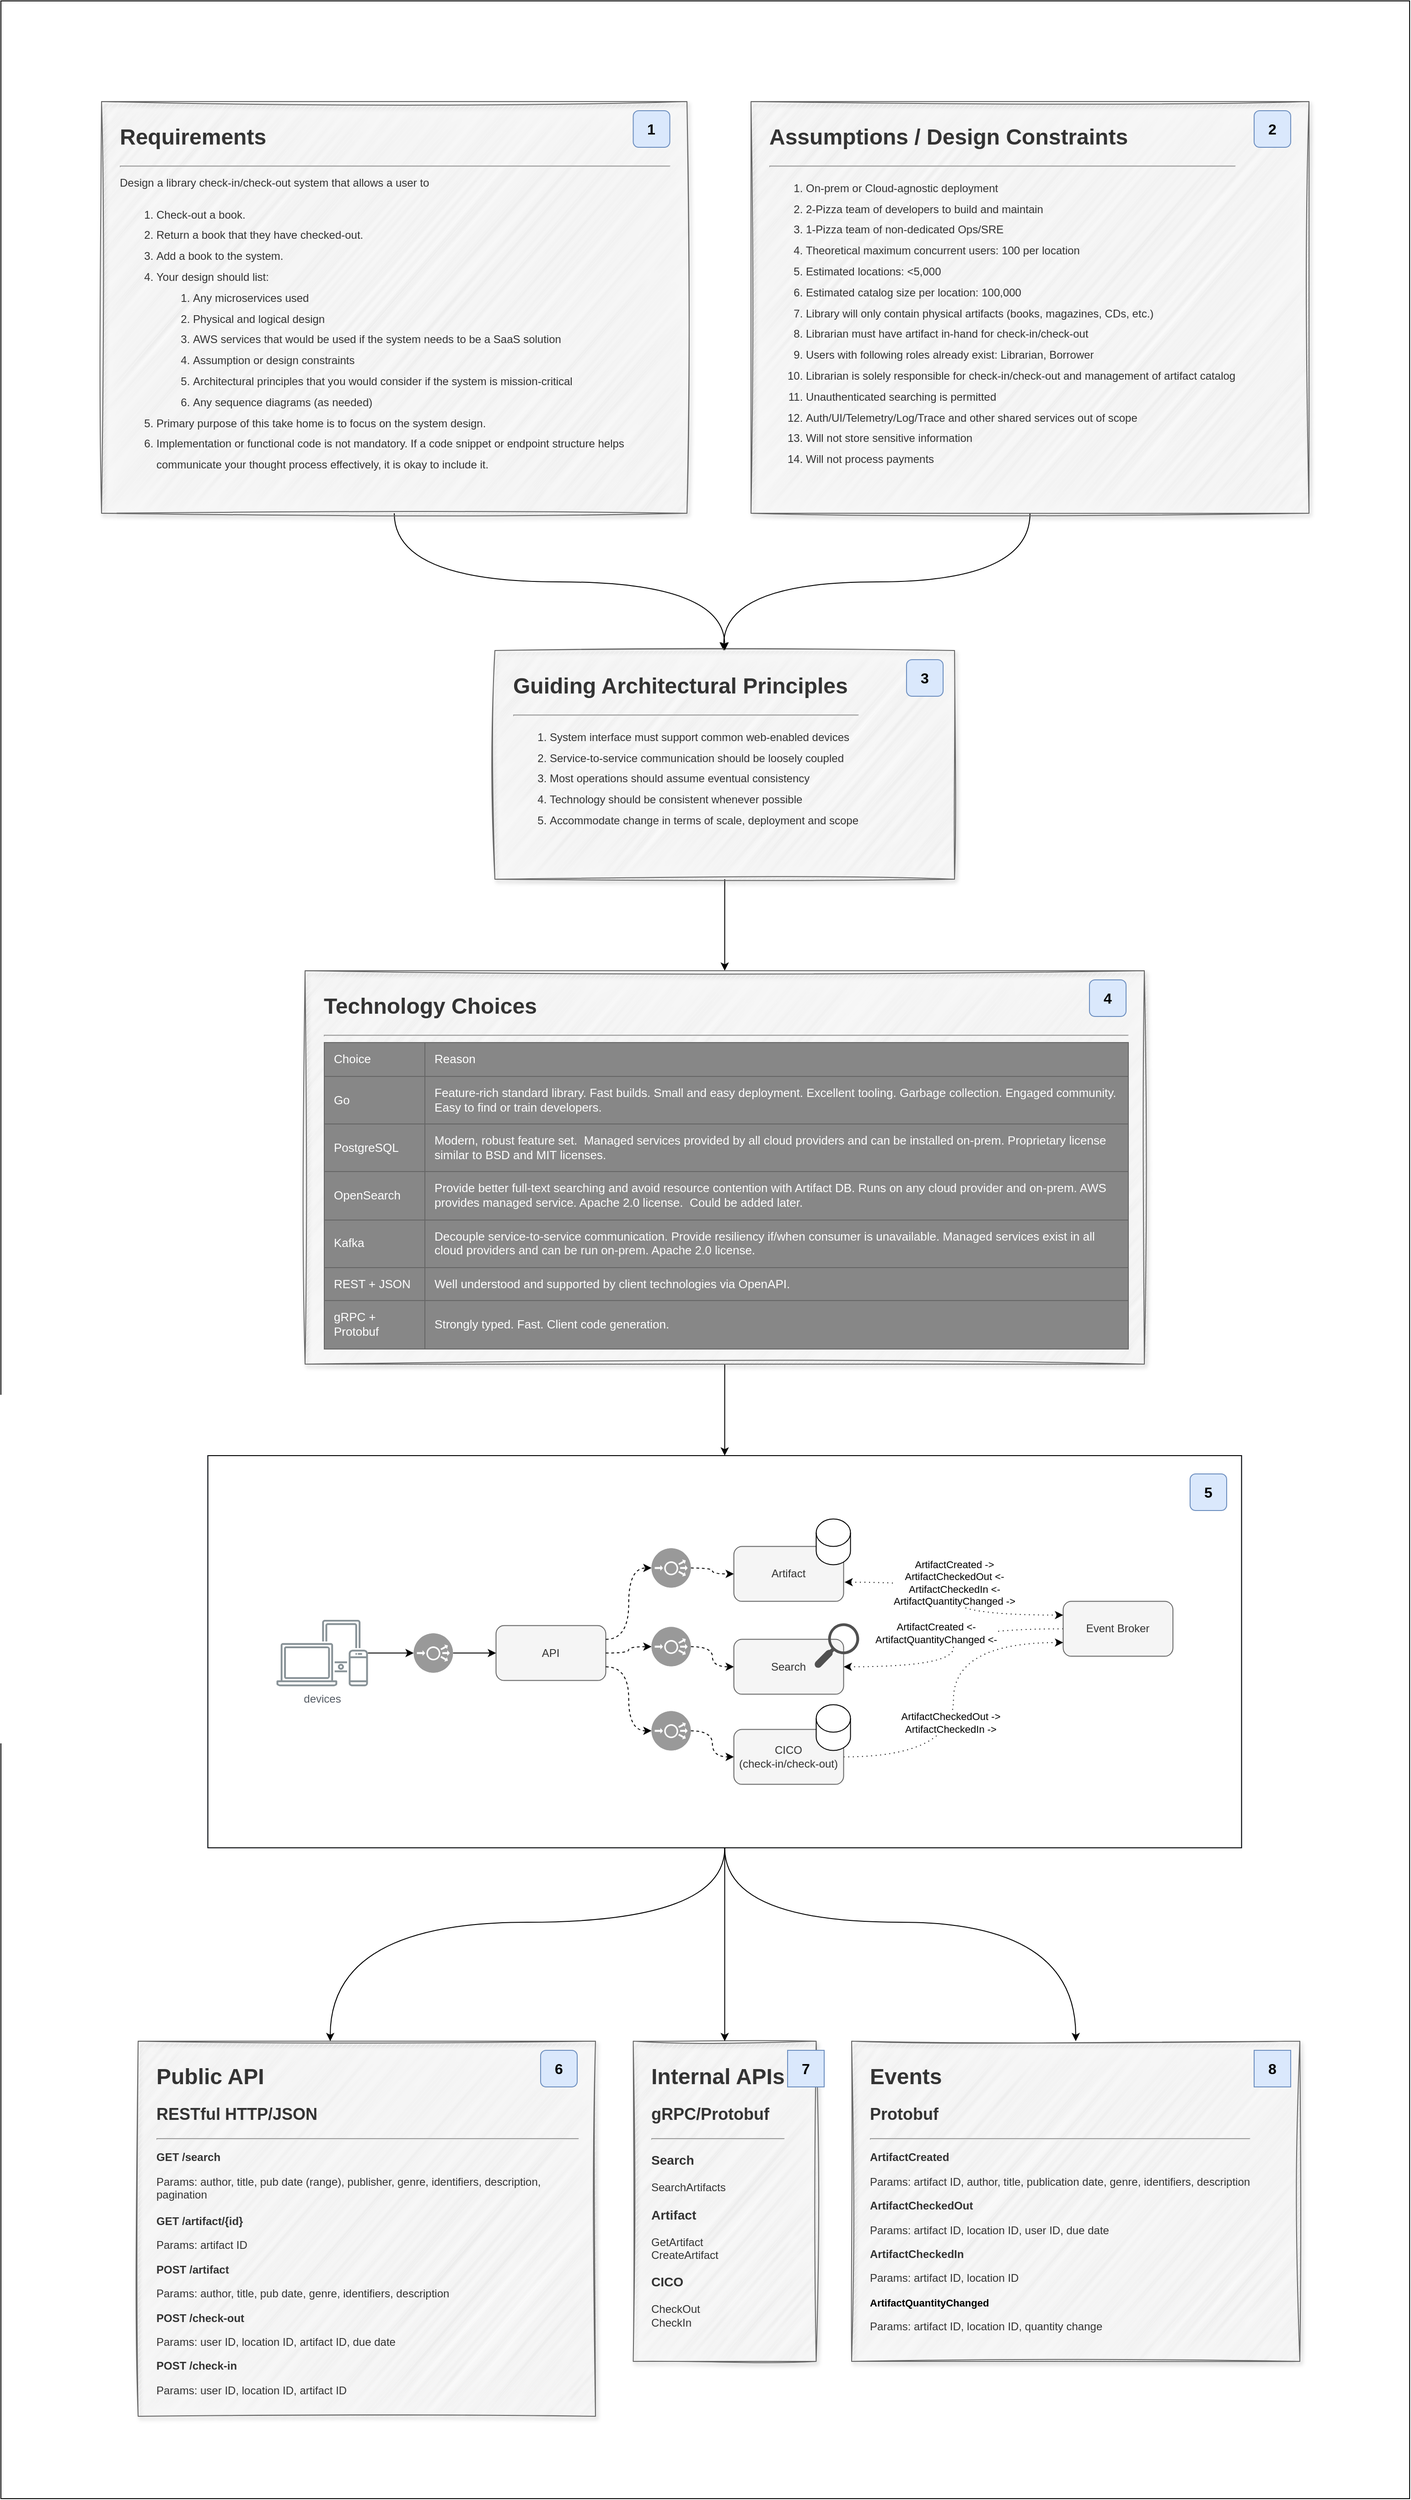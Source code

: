 <mxfile version="24.4.13" type="device">
  <diagram name="Page-1" id="MZ8YIJEJc7a9zGTdz512">
    <mxGraphModel dx="2842" dy="2750" grid="1" gridSize="10" guides="1" tooltips="1" connect="1" arrows="1" fold="1" page="0" pageScale="1" pageWidth="850" pageHeight="1100" math="0" shadow="0">
      <root>
        <mxCell id="0" />
        <mxCell id="1" parent="0" />
        <mxCell id="mA8gnF-v55lTjOpts5ZO-1" value="" style="rounded=0;whiteSpace=wrap;html=1;" vertex="1" parent="1">
          <mxGeometry x="-430" y="-1440" width="1540" height="2730" as="geometry" />
        </mxCell>
        <mxCell id="-OmvhLp6NM_Bl8NiSrqF-47" value="&lt;h1 style=&quot;margin-top: 0px;&quot;&gt;Public API&amp;nbsp;&lt;/h1&gt;&lt;h2 style=&quot;margin-top: 0px;&quot;&gt;RESTful HTTP/JSON&lt;/h2&gt;&lt;div&gt;&lt;hr&gt;&lt;/div&gt;&lt;p&gt;&lt;b&gt;GET /search&lt;/b&gt;&lt;/p&gt;&lt;p&gt;Params: author, title, pub date (range), publisher, genre, identifiers, description, pagination&lt;br&gt;&lt;b style=&quot;background-color: initial;&quot;&gt;&lt;br&gt;GET /artifact/{id}&lt;/b&gt;&lt;br&gt;&lt;/p&gt;&lt;p&gt;Params: artifact ID&lt;/p&gt;&lt;p&gt;&lt;b&gt;POST /artifact&lt;/b&gt;&lt;/p&gt;&lt;p&gt;Params: author, title, pub date, genre, identifiers, description&lt;/p&gt;&lt;p&gt;&lt;b&gt;POST /check-out&lt;/b&gt;&lt;/p&gt;&lt;p&gt;&lt;span style=&quot;background-color: initial;&quot;&gt;Params: user ID, location ID, artifact ID, due date&lt;/span&gt;&lt;/p&gt;&lt;p&gt;&lt;b&gt;POST /check-in&lt;/b&gt;&lt;/p&gt;&lt;p&gt;Params: user ID, location ID, artifact ID&lt;/p&gt;" style="text;html=1;whiteSpace=wrap;overflow=hidden;rounded=0;fillColor=#f5f5f5;fontColor=#333333;strokeColor=#666666;spacing=20;textShadow=0;sketch=1;curveFitting=1;jiggle=2;shadow=1;" parent="1" vertex="1">
          <mxGeometry x="-280" y="790" width="500" height="410" as="geometry" />
        </mxCell>
        <mxCell id="-OmvhLp6NM_Bl8NiSrqF-68" value="&lt;h1 style=&quot;margin-top: 0px;&quot;&gt;Events&lt;/h1&gt;&lt;h2&gt;Protobuf&lt;/h2&gt;&lt;div&gt;&lt;hr&gt;&lt;/div&gt;&lt;p&gt;&lt;span style=&quot;background-color: initial;&quot;&gt;&lt;b&gt;ArtifactCreated&lt;/b&gt;&lt;/span&gt;&lt;/p&gt;&lt;p&gt;Params: artifact ID, author, title, publication date, genre, identifiers, description&lt;/p&gt;&lt;p&gt;&lt;b&gt;ArtifactCheckedOut&lt;/b&gt;&lt;/p&gt;&lt;p&gt;Params: artifact ID, location ID, user ID, due date&lt;/p&gt;&lt;p&gt;&lt;b&gt;ArtifactCheckedIn&lt;/b&gt;&lt;/p&gt;&lt;p&gt;Params: artifact ID, location ID&lt;/p&gt;&lt;p&gt;&lt;span style=&quot;color: rgb(0, 0, 0); font-size: 11px; text-align: center; text-wrap: nowrap;&quot;&gt;&lt;b&gt;ArtifactQuantityChanged&lt;/b&gt;&lt;/span&gt;&lt;br&gt;&lt;/p&gt;&lt;p&gt;Params: artifact ID, location ID, quantity change&lt;/p&gt;&lt;p&gt;&lt;br&gt;&lt;/p&gt;" style="text;html=1;whiteSpace=wrap;overflow=hidden;rounded=0;fillColor=#f5f5f5;fontColor=#333333;strokeColor=#666666;spacing=20;textShadow=0;sketch=1;curveFitting=1;jiggle=2;shadow=1;" parent="1" vertex="1">
          <mxGeometry x="500" y="790" width="490" height="350" as="geometry" />
        </mxCell>
        <mxCell id="f_odaAdMrCo4jeUukqdo-2" value="&lt;h1 style=&quot;margin-top: 0px;&quot;&gt;Internal APIs&lt;/h1&gt;&lt;h2 style=&quot;margin-top: 0px;&quot;&gt;gRPC/Protobuf&lt;/h2&gt;&lt;div&gt;&lt;hr&gt;&lt;/div&gt;&lt;h3&gt;&lt;span style=&quot;background-color: initial;&quot;&gt;&lt;b&gt;Search&lt;/b&gt;&lt;/span&gt;&lt;/h3&gt;&lt;p&gt;SearchArtifacts&lt;/p&gt;&lt;h3&gt;Artifact&lt;/h3&gt;&lt;p&gt;GetArtifact&lt;br&gt;CreateArtifact&lt;/p&gt;&lt;h3&gt;CICO&lt;/h3&gt;&lt;div&gt;CheckOut&lt;br&gt;CheckIn&lt;br&gt;&lt;/div&gt;" style="text;html=1;whiteSpace=wrap;overflow=hidden;rounded=0;fillColor=#f5f5f5;fontColor=#333333;strokeColor=#666666;spacing=20;textShadow=0;sketch=1;curveFitting=1;jiggle=2;shadow=1;" parent="1" vertex="1">
          <mxGeometry x="261.25" y="790" width="200" height="350" as="geometry" />
        </mxCell>
        <mxCell id="4l7gKbBttLKxKIAzn7MV-4" style="edgeStyle=orthogonalEdgeStyle;rounded=0;orthogonalLoop=1;jettySize=auto;html=1;exitX=0.5;exitY=1;exitDx=0;exitDy=0;curved=1;" parent="1" source="f_odaAdMrCo4jeUukqdo-14" edge="1">
          <mxGeometry relative="1" as="geometry">
            <mxPoint x="360" y="-730" as="targetPoint" />
          </mxGeometry>
        </mxCell>
        <mxCell id="f_odaAdMrCo4jeUukqdo-14" value="&lt;h1 style=&quot;margin-top: 0px;&quot;&gt;&lt;span style=&quot;background-color: initial;&quot;&gt;Assumptions / Design Constraints&lt;/span&gt;&lt;br&gt;&lt;/h1&gt;&lt;div&gt;&lt;hr&gt;&lt;/div&gt;&lt;p&gt;&lt;/p&gt;&lt;ol style=&quot;line-height: 190%;&quot;&gt;&lt;li&gt;&lt;span style=&quot;background-color: initial;&quot;&gt;On-prem or Cloud-agnostic deployment&lt;/span&gt;&lt;br&gt;&lt;/li&gt;&lt;li&gt;2-Pizza team of developers to build and maintain&lt;/li&gt;&lt;li&gt;1-Pizza team of non-dedicated Ops/SRE&lt;/li&gt;&lt;li&gt;Theoretical maximum concurrent users: 100 per location&lt;/li&gt;&lt;li&gt;Estimated locations: &amp;lt;5,000&lt;/li&gt;&lt;li&gt;Estimated catalog size per location: 100,000&lt;/li&gt;&lt;li&gt;&lt;span style=&quot;background-color: initial;&quot;&gt;Library will only contain physical artifacts (books, magazines, CDs, etc.)&lt;/span&gt;&lt;br&gt;&lt;/li&gt;&lt;li&gt;Librarian must have artifact in-hand for check-in/check-out&lt;/li&gt;&lt;li&gt;&lt;span style=&quot;background-color: initial;&quot;&gt;Users with following roles already exist: Librarian, Borrower&lt;/span&gt;&lt;br&gt;&lt;/li&gt;&lt;li&gt;&lt;span style=&quot;background-color: initial;&quot;&gt;Librarian is solely responsible for check-in/check-out and management of artifact catalog&lt;/span&gt;&lt;/li&gt;&lt;li&gt;&lt;span style=&quot;background-color: initial;&quot;&gt;Unauthenticated searching is permitted&lt;/span&gt;&lt;br&gt;&lt;/li&gt;&lt;li&gt;&lt;span style=&quot;background-color: initial;&quot;&gt;Auth/UI/Telemetry/Log/Trace and other shared services out of scope&lt;/span&gt;&lt;br&gt;&lt;/li&gt;&lt;li&gt;&lt;span style=&quot;background-color: initial;&quot;&gt;Will not store sensitive information&lt;/span&gt;&lt;/li&gt;&lt;li&gt;&lt;span style=&quot;background-color: initial;&quot;&gt;Will not process payments&lt;/span&gt;&lt;/li&gt;&lt;/ol&gt;" style="text;html=1;whiteSpace=wrap;overflow=hidden;rounded=0;fillColor=#f5f5f5;fontColor=#333333;strokeColor=#666666;spacing=20;textShadow=0;sketch=1;curveFitting=1;jiggle=2;shadow=1;" parent="1" vertex="1">
          <mxGeometry x="390" y="-1330" width="610" height="450" as="geometry" />
        </mxCell>
        <mxCell id="4l7gKbBttLKxKIAzn7MV-5" style="edgeStyle=orthogonalEdgeStyle;rounded=0;orthogonalLoop=1;jettySize=auto;html=1;" parent="1" source="f_odaAdMrCo4jeUukqdo-15" target="f_odaAdMrCo4jeUukqdo-16" edge="1">
          <mxGeometry relative="1" as="geometry" />
        </mxCell>
        <mxCell id="f_odaAdMrCo4jeUukqdo-15" value="&lt;h1 style=&quot;margin-top: 0px;&quot;&gt;&lt;span style=&quot;background-color: initial;&quot;&gt;Guiding Architectural Principles&lt;/span&gt;&lt;/h1&gt;&lt;div&gt;&lt;hr&gt;&lt;ol style=&quot;line-height: 190%;&quot;&gt;&lt;li&gt;System interface must support common web-enabled devices&lt;/li&gt;&lt;li&gt;&lt;span style=&quot;background-color: initial;&quot;&gt;Service-to-service communication should be loosely coupled&lt;/span&gt;&lt;br&gt;&lt;/li&gt;&lt;li&gt;Most operations should assume eventual consistency&lt;/li&gt;&lt;li&gt;&lt;span style=&quot;background-color: initial;&quot;&gt;Technology should be consistent whenever possible&lt;/span&gt;&lt;br&gt;&lt;/li&gt;&lt;li&gt;Accommodate change in terms of scale, deployment and scope&lt;/li&gt;&lt;/ol&gt;&lt;/div&gt;" style="text;html=1;whiteSpace=wrap;overflow=hidden;rounded=0;fillColor=#f5f5f5;fontColor=#333333;strokeColor=#666666;spacing=20;textShadow=0;sketch=1;curveFitting=1;jiggle=2;shadow=1;" parent="1" vertex="1">
          <mxGeometry x="110" y="-730" width="502.5" height="250" as="geometry" />
        </mxCell>
        <mxCell id="4l7gKbBttLKxKIAzn7MV-8" style="edgeStyle=orthogonalEdgeStyle;rounded=0;orthogonalLoop=1;jettySize=auto;html=1;exitX=0.5;exitY=1;exitDx=0;exitDy=0;" parent="1" source="f_odaAdMrCo4jeUukqdo-16" target="4l7gKbBttLKxKIAzn7MV-6" edge="1">
          <mxGeometry relative="1" as="geometry" />
        </mxCell>
        <mxCell id="f_odaAdMrCo4jeUukqdo-16" value="&lt;h1 style=&quot;margin-top: 0px;&quot;&gt;&lt;span style=&quot;background-color: initial;&quot;&gt;Technology Choices&lt;/span&gt;&lt;/h1&gt;&lt;div style=&quot;font-size: 13px;&quot;&gt;&lt;hr&gt;&lt;table cellpadding=&quot;10&quot; style=&quot;border: 1px solid rgb(102, 102, 102); border-collapse: collapse; background-color: rgb(135, 135, 135);&quot; border=&quot;1&quot;&gt;&lt;tbody&gt;&lt;tr&gt;&lt;td&gt;&lt;font style=&quot;font-size: 13px;&quot; color=&quot;#ffffff&quot;&gt;Choice&lt;/font&gt;&lt;/td&gt;&lt;td&gt;&lt;font style=&quot;font-size: 13px;&quot; color=&quot;#ffffff&quot;&gt;Reason&lt;/font&gt;&lt;/td&gt;&lt;/tr&gt;&lt;tr&gt;&lt;td&gt;&lt;font color=&quot;#ffffff&quot;&gt;Go&lt;/font&gt;&lt;/td&gt;&lt;td&gt;&lt;font color=&quot;#ffffff&quot;&gt;Feature-rich standard library. Fast builds. Small and easy deployment. Excellent tooling. Garbage collection. Engaged community. Easy to find or train developers.&lt;/font&gt;&lt;/td&gt;&lt;/tr&gt;&lt;tr&gt;&lt;td&gt;&lt;font color=&quot;#ffffff&quot;&gt;PostgreSQL&lt;/font&gt;&lt;/td&gt;&lt;td&gt;&lt;font color=&quot;#ffffff&quot;&gt;Modern, robust feature set.&amp;nbsp; Managed services provided by all cloud providers and can be installed on-prem. Proprietary license similar to BSD and MIT licenses.&lt;/font&gt;&lt;/td&gt;&lt;/tr&gt;&lt;tr&gt;&lt;td&gt;&lt;font color=&quot;#ffffff&quot;&gt;OpenSearch&lt;/font&gt;&lt;/td&gt;&lt;td&gt;&lt;font color=&quot;#ffffff&quot;&gt;Provide better full-text searching and avoid resource contention with Artifact DB. Runs on any cloud provider and on-prem. AWS provides managed service. Apache 2.0 license.&amp;nbsp; Could be added later.&lt;/font&gt;&lt;/td&gt;&lt;/tr&gt;&lt;tr&gt;&lt;td&gt;&lt;font color=&quot;#ffffff&quot;&gt;Kafka&lt;/font&gt;&lt;/td&gt;&lt;td&gt;&lt;font color=&quot;#ffffff&quot;&gt;Decouple service-to-service communication. Provide resiliency if/when consumer is unavailable. Managed services exist in all cloud providers and can be run on-prem. Apache 2.0 license.&lt;/font&gt;&lt;/td&gt;&lt;/tr&gt;&lt;tr&gt;&lt;td&gt;&lt;font color=&quot;#ffffff&quot;&gt;REST + JSON&lt;/font&gt;&lt;/td&gt;&lt;td&gt;&lt;font color=&quot;#ffffff&quot;&gt;Well understood and supported by client technologies via OpenAPI.&lt;/font&gt;&lt;/td&gt;&lt;/tr&gt;&lt;tr&gt;&lt;td&gt;&lt;font color=&quot;#ffffff&quot;&gt;gRPC + Protobuf&lt;/font&gt;&lt;/td&gt;&lt;td&gt;&lt;font color=&quot;#ffffff&quot;&gt;Strongly typed. Fast. Client code generation.&lt;/font&gt;&lt;/td&gt;&lt;/tr&gt;&lt;/tbody&gt;&lt;/table&gt;&lt;/div&gt;" style="text;html=1;whiteSpace=wrap;overflow=hidden;rounded=0;fillColor=#f5f5f5;fontColor=#333333;strokeColor=#666666;spacing=20;textShadow=0;sketch=1;curveFitting=1;jiggle=2;shadow=1;" parent="1" vertex="1">
          <mxGeometry x="-97.5" y="-380" width="917.5" height="430" as="geometry" />
        </mxCell>
        <mxCell id="4l7gKbBttLKxKIAzn7MV-3" style="edgeStyle=orthogonalEdgeStyle;rounded=0;orthogonalLoop=1;jettySize=auto;html=1;exitX=0.5;exitY=1;exitDx=0;exitDy=0;entryX=0.5;entryY=0;entryDx=0;entryDy=0;curved=1;" parent="1" source="f_odaAdMrCo4jeUukqdo-17" target="f_odaAdMrCo4jeUukqdo-15" edge="1">
          <mxGeometry relative="1" as="geometry" />
        </mxCell>
        <mxCell id="f_odaAdMrCo4jeUukqdo-17" value="&lt;h1 style=&quot;margin-top: 0px;&quot;&gt;&lt;span style=&quot;background-color: initial;&quot;&gt;Requirements&lt;/span&gt;&lt;/h1&gt;&lt;div style=&quot;line-height: 190%;&quot;&gt;&lt;hr&gt;&lt;div style=&quot;line-height: 190%;&quot;&gt;Design a library check-in/check-out system that allows a user to&lt;/div&gt;&lt;div style=&quot;line-height: 190%;&quot;&gt;&lt;ol style=&quot;line-height: 190%;&quot;&gt;&lt;li&gt;Check-out a book.&lt;/li&gt;&lt;li&gt;Return a book that they have checked-out.&lt;/li&gt;&lt;li&gt;Add a book to the system.&lt;/li&gt;&lt;li&gt;Your design should list:&lt;/li&gt;&lt;ol style=&quot;line-height: 190%;&quot;&gt;&lt;li&gt;Any microservices used&lt;/li&gt;&lt;li&gt;Physical and logical design&lt;/li&gt;&lt;li&gt;AWS services that would be used if the system needs to be a SaaS solution&lt;/li&gt;&lt;li&gt;Assumption or design constraints&lt;/li&gt;&lt;li&gt;Architectural principles that you would consider if the system is mission-critical&lt;/li&gt;&lt;li&gt;Any sequence diagrams (as needed)&lt;/li&gt;&lt;/ol&gt;&lt;li&gt;Primary purpose of this take home is to focus on the system design.&lt;/li&gt;&lt;li&gt;Implementation or functional code is not mandatory. If a code snippet or endpoint structure helps communicate your thought process effectively, it is okay to include it.&lt;/li&gt;&lt;/ol&gt;&lt;/div&gt;&lt;/div&gt;" style="text;html=1;whiteSpace=wrap;overflow=hidden;rounded=0;fillColor=#f5f5f5;fontColor=#333333;strokeColor=#666666;spacing=20;textShadow=0;sketch=1;curveFitting=1;jiggle=2;shadow=1;" parent="1" vertex="1">
          <mxGeometry x="-320" y="-1330" width="640" height="450" as="geometry" />
        </mxCell>
        <mxCell id="4l7gKbBttLKxKIAzn7MV-2" style="edgeStyle=orthogonalEdgeStyle;rounded=0;orthogonalLoop=1;jettySize=auto;html=1;exitX=0.5;exitY=1;exitDx=0;exitDy=0;" parent="1" source="f_odaAdMrCo4jeUukqdo-17" target="f_odaAdMrCo4jeUukqdo-17" edge="1">
          <mxGeometry relative="1" as="geometry" />
        </mxCell>
        <mxCell id="4l7gKbBttLKxKIAzn7MV-7" value="" style="group;fillColor=#dae8fc;strokeColor=#6c8ebf;" parent="1" vertex="1" connectable="0">
          <mxGeometry x="-203.75" y="150" width="1130" height="428.62" as="geometry" />
        </mxCell>
        <mxCell id="4l7gKbBttLKxKIAzn7MV-6" value="" style="rounded=0;whiteSpace=wrap;html=1;shadow=0;glass=0;" parent="4l7gKbBttLKxKIAzn7MV-7" vertex="1">
          <mxGeometry width="1130" height="428.62" as="geometry" />
        </mxCell>
        <mxCell id="f_odaAdMrCo4jeUukqdo-18" value="" style="group" parent="4l7gKbBttLKxKIAzn7MV-7" vertex="1" connectable="0">
          <mxGeometry x="75" y="69.31" width="980" height="290" as="geometry" />
        </mxCell>
        <mxCell id="-OmvhLp6NM_Bl8NiSrqF-4" value="devices" style="sketch=0;outlineConnect=0;gradientColor=none;fontColor=#545B64;strokeColor=none;fillColor=#879196;dashed=0;verticalLabelPosition=bottom;verticalAlign=top;align=center;html=1;fontSize=12;fontStyle=0;aspect=fixed;shape=mxgraph.aws4.illustration_devices;pointerEvents=1" parent="f_odaAdMrCo4jeUukqdo-18" vertex="1">
          <mxGeometry y="110" width="100" height="73" as="geometry" />
        </mxCell>
        <mxCell id="-OmvhLp6NM_Bl8NiSrqF-28" style="curved=1;edgeStyle=orthogonalEdgeStyle;rounded=0;orthogonalLoop=1;jettySize=auto;html=1;exitX=1;exitY=0.5;exitDx=0;exitDy=0;entryX=0;entryY=0.5;entryDx=0;entryDy=0;dashed=1;exitPerimeter=0;" parent="f_odaAdMrCo4jeUukqdo-18" source="-OmvhLp6NM_Bl8NiSrqF-39" target="-OmvhLp6NM_Bl8NiSrqF-25" edge="1">
          <mxGeometry relative="1" as="geometry" />
        </mxCell>
        <mxCell id="-OmvhLp6NM_Bl8NiSrqF-29" style="curved=1;edgeStyle=orthogonalEdgeStyle;rounded=0;orthogonalLoop=1;jettySize=auto;html=1;exitX=1;exitY=0.5;exitDx=0;exitDy=0;entryX=0;entryY=0.5;entryDx=0;entryDy=0;dashed=1;exitPerimeter=0;" parent="f_odaAdMrCo4jeUukqdo-18" source="-OmvhLp6NM_Bl8NiSrqF-41" target="-OmvhLp6NM_Bl8NiSrqF-27" edge="1">
          <mxGeometry relative="1" as="geometry" />
        </mxCell>
        <mxCell id="-OmvhLp6NM_Bl8NiSrqF-22" value="API" style="rounded=1;whiteSpace=wrap;html=1;fillColor=#f5f5f5;strokeColor=#666666;textShadow=0;fontColor=#333333;fillStyle=solid;" parent="f_odaAdMrCo4jeUukqdo-18" vertex="1">
          <mxGeometry x="240" y="116.5" width="120" height="60" as="geometry" />
        </mxCell>
        <mxCell id="-OmvhLp6NM_Bl8NiSrqF-30" style="edgeStyle=orthogonalEdgeStyle;rounded=0;orthogonalLoop=1;jettySize=auto;html=1;entryX=0;entryY=0.5;entryDx=0;entryDy=0;" parent="f_odaAdMrCo4jeUukqdo-18" source="-OmvhLp6NM_Bl8NiSrqF-35" target="-OmvhLp6NM_Bl8NiSrqF-22" edge="1">
          <mxGeometry relative="1" as="geometry">
            <mxPoint x="90" y="146.5" as="targetPoint" />
          </mxGeometry>
        </mxCell>
        <mxCell id="-OmvhLp6NM_Bl8NiSrqF-38" value="" style="edgeStyle=orthogonalEdgeStyle;rounded=0;orthogonalLoop=1;jettySize=auto;html=1;entryX=0;entryY=0.5;entryDx=0;entryDy=0;" parent="f_odaAdMrCo4jeUukqdo-18" source="-OmvhLp6NM_Bl8NiSrqF-4" target="-OmvhLp6NM_Bl8NiSrqF-35" edge="1">
          <mxGeometry relative="1" as="geometry">
            <mxPoint x="130" y="146" as="sourcePoint" />
            <mxPoint x="240" y="147" as="targetPoint" />
          </mxGeometry>
        </mxCell>
        <mxCell id="-OmvhLp6NM_Bl8NiSrqF-35" value="" style="fillColor=#999999;verticalLabelPosition=bottom;sketch=0;html=1;strokeColor=#ffffff;verticalAlign=top;align=center;points=[[0.145,0.145,0],[0.5,0,0],[0.855,0.145,0],[1,0.5,0],[0.855,0.855,0],[0.5,1,0],[0.145,0.855,0],[0,0.5,0]];pointerEvents=1;shape=mxgraph.cisco_safe.compositeIcon;bgIcon=ellipse;resIcon=mxgraph.cisco_safe.capability.load_balancer;" parent="f_odaAdMrCo4jeUukqdo-18" vertex="1">
          <mxGeometry x="150" y="125" width="43" height="43" as="geometry" />
        </mxCell>
        <mxCell id="-OmvhLp6NM_Bl8NiSrqF-40" value="" style="curved=1;edgeStyle=orthogonalEdgeStyle;rounded=0;orthogonalLoop=1;jettySize=auto;html=1;exitX=1;exitY=0.25;exitDx=0;exitDy=0;entryX=0;entryY=0.5;entryDx=0;entryDy=0;dashed=1;" parent="f_odaAdMrCo4jeUukqdo-18" source="-OmvhLp6NM_Bl8NiSrqF-22" target="-OmvhLp6NM_Bl8NiSrqF-39" edge="1">
          <mxGeometry relative="1" as="geometry">
            <mxPoint x="370" y="81.5" as="sourcePoint" />
            <mxPoint x="490" y="10" as="targetPoint" />
          </mxGeometry>
        </mxCell>
        <mxCell id="-OmvhLp6NM_Bl8NiSrqF-39" value="" style="fillColor=#999999;verticalLabelPosition=bottom;sketch=0;html=1;strokeColor=#ffffff;verticalAlign=top;align=center;points=[[0.145,0.145,0],[0.5,0,0],[0.855,0.145,0],[1,0.5,0],[0.855,0.855,0],[0.5,1,0],[0.145,0.855,0],[0,0.5,0]];pointerEvents=1;shape=mxgraph.cisco_safe.compositeIcon;bgIcon=ellipse;resIcon=mxgraph.cisco_safe.capability.load_balancer;" parent="f_odaAdMrCo4jeUukqdo-18" vertex="1">
          <mxGeometry x="410" y="32" width="43" height="43" as="geometry" />
        </mxCell>
        <mxCell id="-OmvhLp6NM_Bl8NiSrqF-42" value="" style="curved=1;edgeStyle=orthogonalEdgeStyle;rounded=0;orthogonalLoop=1;jettySize=auto;html=1;exitX=1;exitY=0.5;exitDx=0;exitDy=0;entryX=0;entryY=0.5;entryDx=0;entryDy=0;dashed=1;" parent="f_odaAdMrCo4jeUukqdo-18" source="-OmvhLp6NM_Bl8NiSrqF-22" target="-OmvhLp6NM_Bl8NiSrqF-41" edge="1">
          <mxGeometry relative="1" as="geometry">
            <mxPoint x="370" y="111.5" as="sourcePoint" />
            <mxPoint x="490" y="180" as="targetPoint" />
          </mxGeometry>
        </mxCell>
        <mxCell id="-OmvhLp6NM_Bl8NiSrqF-41" value="" style="fillColor=#999999;verticalLabelPosition=bottom;sketch=0;html=1;strokeColor=#ffffff;verticalAlign=top;align=center;points=[[0.145,0.145,0],[0.5,0,0],[0.855,0.145,0],[1,0.5,0],[0.855,0.855,0],[0.5,1,0],[0.145,0.855,0],[0,0.5,0]];pointerEvents=1;shape=mxgraph.cisco_safe.compositeIcon;bgIcon=ellipse;resIcon=mxgraph.cisco_safe.capability.load_balancer;" parent="f_odaAdMrCo4jeUukqdo-18" vertex="1">
          <mxGeometry x="410" y="118" width="43" height="43" as="geometry" />
        </mxCell>
        <mxCell id="-OmvhLp6NM_Bl8NiSrqF-45" style="edgeStyle=orthogonalEdgeStyle;rounded=0;orthogonalLoop=1;jettySize=auto;html=1;exitX=0;exitY=0.5;exitDx=0;exitDy=0;entryX=1;entryY=0.5;entryDx=0;entryDy=0;curved=1;strokeColor=default;startArrow=none;startFill=0;dashed=1;dashPattern=1 4;" parent="f_odaAdMrCo4jeUukqdo-18" source="-OmvhLp6NM_Bl8NiSrqF-43" target="-OmvhLp6NM_Bl8NiSrqF-27" edge="1">
          <mxGeometry relative="1" as="geometry" />
        </mxCell>
        <mxCell id="f_odaAdMrCo4jeUukqdo-9" value="ArtifactCreated &amp;lt;-&lt;br&gt;&lt;div&gt;ArtifactQuantityChanged &amp;lt;-&lt;/div&gt;" style="edgeLabel;html=1;align=center;verticalAlign=middle;resizable=0;points=[];" parent="-OmvhLp6NM_Bl8NiSrqF-45" vertex="1" connectable="0">
          <mxGeometry x="-0.03" y="-4" relative="1" as="geometry">
            <mxPoint x="-16" y="-12" as="offset" />
          </mxGeometry>
        </mxCell>
        <mxCell id="-OmvhLp6NM_Bl8NiSrqF-43" value="Event Broker" style="rounded=1;whiteSpace=wrap;html=1;fillColor=#f5f5f5;fontColor=#333333;strokeColor=#666666;" parent="f_odaAdMrCo4jeUukqdo-18" vertex="1">
          <mxGeometry x="860" y="90" width="120" height="60" as="geometry" />
        </mxCell>
        <mxCell id="-OmvhLp6NM_Bl8NiSrqF-44" style="edgeStyle=orthogonalEdgeStyle;rounded=0;orthogonalLoop=1;jettySize=auto;html=1;exitX=0;exitY=0.25;exitDx=0;exitDy=0;entryX=1.008;entryY=0.65;entryDx=0;entryDy=0;entryPerimeter=0;curved=1;startArrow=classic;startFill=1;dashed=1;dashPattern=1 4;" parent="f_odaAdMrCo4jeUukqdo-18" source="-OmvhLp6NM_Bl8NiSrqF-43" target="-OmvhLp6NM_Bl8NiSrqF-25" edge="1">
          <mxGeometry relative="1" as="geometry" />
        </mxCell>
        <mxCell id="f_odaAdMrCo4jeUukqdo-8" value="ArtifactCreated -&amp;gt;&lt;br&gt;ArtifactCheckedOut &amp;lt;-&lt;div&gt;ArtifactCheckedIn &amp;lt;-&lt;/div&gt;&lt;div&gt;ArtifactQuantityChanged -&amp;gt;&lt;/div&gt;" style="edgeLabel;html=1;align=center;verticalAlign=middle;resizable=0;points=[];" parent="-OmvhLp6NM_Bl8NiSrqF-44" vertex="1" connectable="0">
          <mxGeometry x="0.132" relative="1" as="geometry">
            <mxPoint as="offset" />
          </mxGeometry>
        </mxCell>
        <mxCell id="-OmvhLp6NM_Bl8NiSrqF-54" style="edgeStyle=orthogonalEdgeStyle;rounded=0;orthogonalLoop=1;jettySize=auto;html=1;exitX=1;exitY=0.5;exitDx=0;exitDy=0;entryX=0;entryY=0.75;entryDx=0;entryDy=0;curved=1;startArrow=none;startFill=0;dashed=1;dashPattern=1 4;" parent="f_odaAdMrCo4jeUukqdo-18" source="-OmvhLp6NM_Bl8NiSrqF-48" target="-OmvhLp6NM_Bl8NiSrqF-43" edge="1">
          <mxGeometry relative="1" as="geometry" />
        </mxCell>
        <mxCell id="f_odaAdMrCo4jeUukqdo-10" value="ArtifactCheckedOut -&amp;gt;&lt;div&gt;ArtifactCheckedIn -&amp;gt;&lt;/div&gt;" style="edgeLabel;html=1;align=center;verticalAlign=middle;resizable=0;points=[];" parent="-OmvhLp6NM_Bl8NiSrqF-54" vertex="1" connectable="0">
          <mxGeometry x="-0.137" y="4" relative="1" as="geometry">
            <mxPoint as="offset" />
          </mxGeometry>
        </mxCell>
        <mxCell id="-OmvhLp6NM_Bl8NiSrqF-53" style="edgeStyle=orthogonalEdgeStyle;rounded=0;orthogonalLoop=1;jettySize=auto;html=1;exitX=1;exitY=0.5;exitDx=0;exitDy=0;exitPerimeter=0;entryX=0;entryY=0.5;entryDx=0;entryDy=0;curved=1;dashed=1;" parent="f_odaAdMrCo4jeUukqdo-18" source="-OmvhLp6NM_Bl8NiSrqF-50" target="-OmvhLp6NM_Bl8NiSrqF-48" edge="1">
          <mxGeometry relative="1" as="geometry" />
        </mxCell>
        <mxCell id="-OmvhLp6NM_Bl8NiSrqF-50" value="" style="fillColor=#999999;verticalLabelPosition=bottom;sketch=0;html=1;strokeColor=#ffffff;verticalAlign=top;align=center;points=[[0.145,0.145,0],[0.5,0,0],[0.855,0.145,0],[1,0.5,0],[0.855,0.855,0],[0.5,1,0],[0.145,0.855,0],[0,0.5,0]];pointerEvents=1;shape=mxgraph.cisco_safe.compositeIcon;bgIcon=ellipse;resIcon=mxgraph.cisco_safe.capability.load_balancer;" parent="f_odaAdMrCo4jeUukqdo-18" vertex="1">
          <mxGeometry x="410" y="210" width="43" height="43" as="geometry" />
        </mxCell>
        <mxCell id="-OmvhLp6NM_Bl8NiSrqF-52" style="edgeStyle=orthogonalEdgeStyle;rounded=0;orthogonalLoop=1;jettySize=auto;html=1;exitX=1;exitY=0.75;exitDx=0;exitDy=0;entryX=0;entryY=0.5;entryDx=0;entryDy=0;entryPerimeter=0;curved=1;dashed=1;" parent="f_odaAdMrCo4jeUukqdo-18" source="-OmvhLp6NM_Bl8NiSrqF-22" target="-OmvhLp6NM_Bl8NiSrqF-50" edge="1">
          <mxGeometry relative="1" as="geometry" />
        </mxCell>
        <mxCell id="-OmvhLp6NM_Bl8NiSrqF-63" value="" style="group" parent="f_odaAdMrCo4jeUukqdo-18" vertex="1" connectable="0">
          <mxGeometry x="500" width="127.5" height="90" as="geometry" />
        </mxCell>
        <mxCell id="-OmvhLp6NM_Bl8NiSrqF-25" value="Artifact" style="rounded=1;whiteSpace=wrap;html=1;fillColor=#f5f5f5;fontColor=#333333;strokeColor=#666666;" parent="-OmvhLp6NM_Bl8NiSrqF-63" vertex="1">
          <mxGeometry y="30" width="120" height="60" as="geometry" />
        </mxCell>
        <mxCell id="-OmvhLp6NM_Bl8NiSrqF-33" value="" style="shape=cylinder3;whiteSpace=wrap;html=1;boundedLbl=1;backgroundOutline=1;size=15;" parent="-OmvhLp6NM_Bl8NiSrqF-63" vertex="1">
          <mxGeometry x="90" width="37.5" height="50" as="geometry" />
        </mxCell>
        <mxCell id="-OmvhLp6NM_Bl8NiSrqF-65" value="" style="group" parent="f_odaAdMrCo4jeUukqdo-18" vertex="1" connectable="0">
          <mxGeometry x="500" y="210" width="127.5" height="80" as="geometry" />
        </mxCell>
        <mxCell id="-OmvhLp6NM_Bl8NiSrqF-48" value="CICO&lt;br&gt;(check-in/check-out)" style="rounded=1;whiteSpace=wrap;html=1;fillColor=#f5f5f5;fontColor=#333333;strokeColor=#666666;" parent="-OmvhLp6NM_Bl8NiSrqF-65" vertex="1">
          <mxGeometry y="20" width="120" height="60" as="geometry" />
        </mxCell>
        <mxCell id="LSEcHml5U9n7toa-Hk2H-1" value="" style="shape=cylinder3;whiteSpace=wrap;html=1;boundedLbl=1;backgroundOutline=1;size=15;" parent="-OmvhLp6NM_Bl8NiSrqF-65" vertex="1">
          <mxGeometry x="90" y="-7" width="37.5" height="50" as="geometry" />
        </mxCell>
        <mxCell id="f_odaAdMrCo4jeUukqdo-7" value="" style="group" parent="f_odaAdMrCo4jeUukqdo-18" vertex="1" connectable="0">
          <mxGeometry x="500" y="108" width="140" height="83.5" as="geometry" />
        </mxCell>
        <mxCell id="-OmvhLp6NM_Bl8NiSrqF-64" value="" style="group" parent="f_odaAdMrCo4jeUukqdo-7" vertex="1" connectable="0">
          <mxGeometry width="140" height="83.5" as="geometry" />
        </mxCell>
        <mxCell id="-OmvhLp6NM_Bl8NiSrqF-27" value="Search" style="rounded=1;whiteSpace=wrap;html=1;fillColor=#f5f5f5;fontColor=#333333;strokeColor=#666666;" parent="-OmvhLp6NM_Bl8NiSrqF-64" vertex="1">
          <mxGeometry y="23.5" width="120" height="60" as="geometry" />
        </mxCell>
        <mxCell id="f_odaAdMrCo4jeUukqdo-6" value="" style="sketch=0;pointerEvents=1;shadow=0;dashed=0;html=1;strokeColor=none;fillColor=#505050;labelPosition=center;verticalLabelPosition=bottom;verticalAlign=top;outlineConnect=0;align=center;shape=mxgraph.office.concepts.search;" parent="f_odaAdMrCo4jeUukqdo-7" vertex="1">
          <mxGeometry x="88" y="6" width="49" height="49" as="geometry" />
        </mxCell>
        <mxCell id="mA8gnF-v55lTjOpts5ZO-7" value="&lt;font style=&quot;font-size: 16px;&quot;&gt;&lt;b&gt;5&lt;/b&gt;&lt;/font&gt;" style="rounded=1;whiteSpace=wrap;html=1;fillColor=#dae8fc;strokeColor=#6c8ebf;" vertex="1" parent="4l7gKbBttLKxKIAzn7MV-7">
          <mxGeometry x="1073.75" y="20" width="40" height="40" as="geometry" />
        </mxCell>
        <mxCell id="4l7gKbBttLKxKIAzn7MV-9" style="edgeStyle=orthogonalEdgeStyle;rounded=0;orthogonalLoop=1;jettySize=auto;html=1;curved=1;exitX=0.5;exitY=1;exitDx=0;exitDy=0;" parent="1" source="4l7gKbBttLKxKIAzn7MV-6" target="-OmvhLp6NM_Bl8NiSrqF-47" edge="1">
          <mxGeometry relative="1" as="geometry">
            <mxPoint x="361" y="619" as="sourcePoint" />
            <Array as="points">
              <mxPoint x="361" y="660" />
              <mxPoint x="-70" y="660" />
            </Array>
          </mxGeometry>
        </mxCell>
        <mxCell id="4l7gKbBttLKxKIAzn7MV-12" style="edgeStyle=orthogonalEdgeStyle;rounded=0;orthogonalLoop=1;jettySize=auto;html=1;curved=1;" parent="1" source="4l7gKbBttLKxKIAzn7MV-6" target="f_odaAdMrCo4jeUukqdo-2" edge="1">
          <mxGeometry relative="1" as="geometry" />
        </mxCell>
        <mxCell id="4l7gKbBttLKxKIAzn7MV-13" style="edgeStyle=orthogonalEdgeStyle;rounded=0;orthogonalLoop=1;jettySize=auto;html=1;exitX=0.5;exitY=1;exitDx=0;exitDy=0;entryX=0.5;entryY=0;entryDx=0;entryDy=0;curved=1;" parent="1" source="4l7gKbBttLKxKIAzn7MV-6" target="-OmvhLp6NM_Bl8NiSrqF-68" edge="1">
          <mxGeometry relative="1" as="geometry">
            <Array as="points">
              <mxPoint x="361" y="660" />
              <mxPoint x="745" y="660" />
            </Array>
          </mxGeometry>
        </mxCell>
        <mxCell id="mA8gnF-v55lTjOpts5ZO-3" value="&lt;font style=&quot;font-size: 16px;&quot;&gt;&lt;b&gt;1&lt;/b&gt;&lt;/font&gt;" style="rounded=1;whiteSpace=wrap;html=1;fillColor=#dae8fc;strokeColor=#6c8ebf;" vertex="1" parent="1">
          <mxGeometry x="261.25" y="-1320" width="40" height="40" as="geometry" />
        </mxCell>
        <mxCell id="mA8gnF-v55lTjOpts5ZO-4" value="&lt;font style=&quot;font-size: 16px;&quot;&gt;&lt;b&gt;2&lt;/b&gt;&lt;/font&gt;" style="rounded=1;whiteSpace=wrap;html=1;fillColor=#dae8fc;strokeColor=#6c8ebf;" vertex="1" parent="1">
          <mxGeometry x="940" y="-1320" width="40" height="40" as="geometry" />
        </mxCell>
        <mxCell id="mA8gnF-v55lTjOpts5ZO-5" value="&lt;font style=&quot;font-size: 16px;&quot;&gt;&lt;b&gt;3&lt;/b&gt;&lt;/font&gt;" style="rounded=1;whiteSpace=wrap;html=1;fillColor=#dae8fc;strokeColor=#6c8ebf;" vertex="1" parent="1">
          <mxGeometry x="560" y="-720" width="40" height="40" as="geometry" />
        </mxCell>
        <mxCell id="mA8gnF-v55lTjOpts5ZO-6" value="&lt;font style=&quot;font-size: 16px;&quot;&gt;&lt;b&gt;4&lt;/b&gt;&lt;/font&gt;" style="rounded=1;whiteSpace=wrap;html=1;fillColor=#dae8fc;strokeColor=#6c8ebf;" vertex="1" parent="1">
          <mxGeometry x="760" y="-370" width="40" height="40" as="geometry" />
        </mxCell>
        <mxCell id="mA8gnF-v55lTjOpts5ZO-9" value="&lt;font style=&quot;font-size: 16px;&quot;&gt;&lt;b&gt;6&lt;/b&gt;&lt;/font&gt;" style="rounded=1;whiteSpace=wrap;html=1;fillColor=#dae8fc;strokeColor=#6c8ebf;" vertex="1" parent="1">
          <mxGeometry x="160" y="800" width="40" height="40" as="geometry" />
        </mxCell>
        <mxCell id="mA8gnF-v55lTjOpts5ZO-10" value="&lt;font style=&quot;font-size: 16px;&quot;&gt;&lt;b&gt;7&lt;/b&gt;&lt;/font&gt;" style="rounded=1;whiteSpace=wrap;html=1;fillColor=#dae8fc;strokeColor=#6c8ebf;arcSize=0;" vertex="1" parent="1">
          <mxGeometry x="430" y="800" width="40" height="40" as="geometry" />
        </mxCell>
        <mxCell id="mA8gnF-v55lTjOpts5ZO-11" value="&lt;font style=&quot;font-size: 16px;&quot;&gt;&lt;b&gt;8&lt;/b&gt;&lt;/font&gt;" style="rounded=1;whiteSpace=wrap;html=1;fillColor=#dae8fc;strokeColor=#6c8ebf;arcSize=0;" vertex="1" parent="1">
          <mxGeometry x="940" y="800" width="40" height="40" as="geometry" />
        </mxCell>
      </root>
    </mxGraphModel>
  </diagram>
</mxfile>
